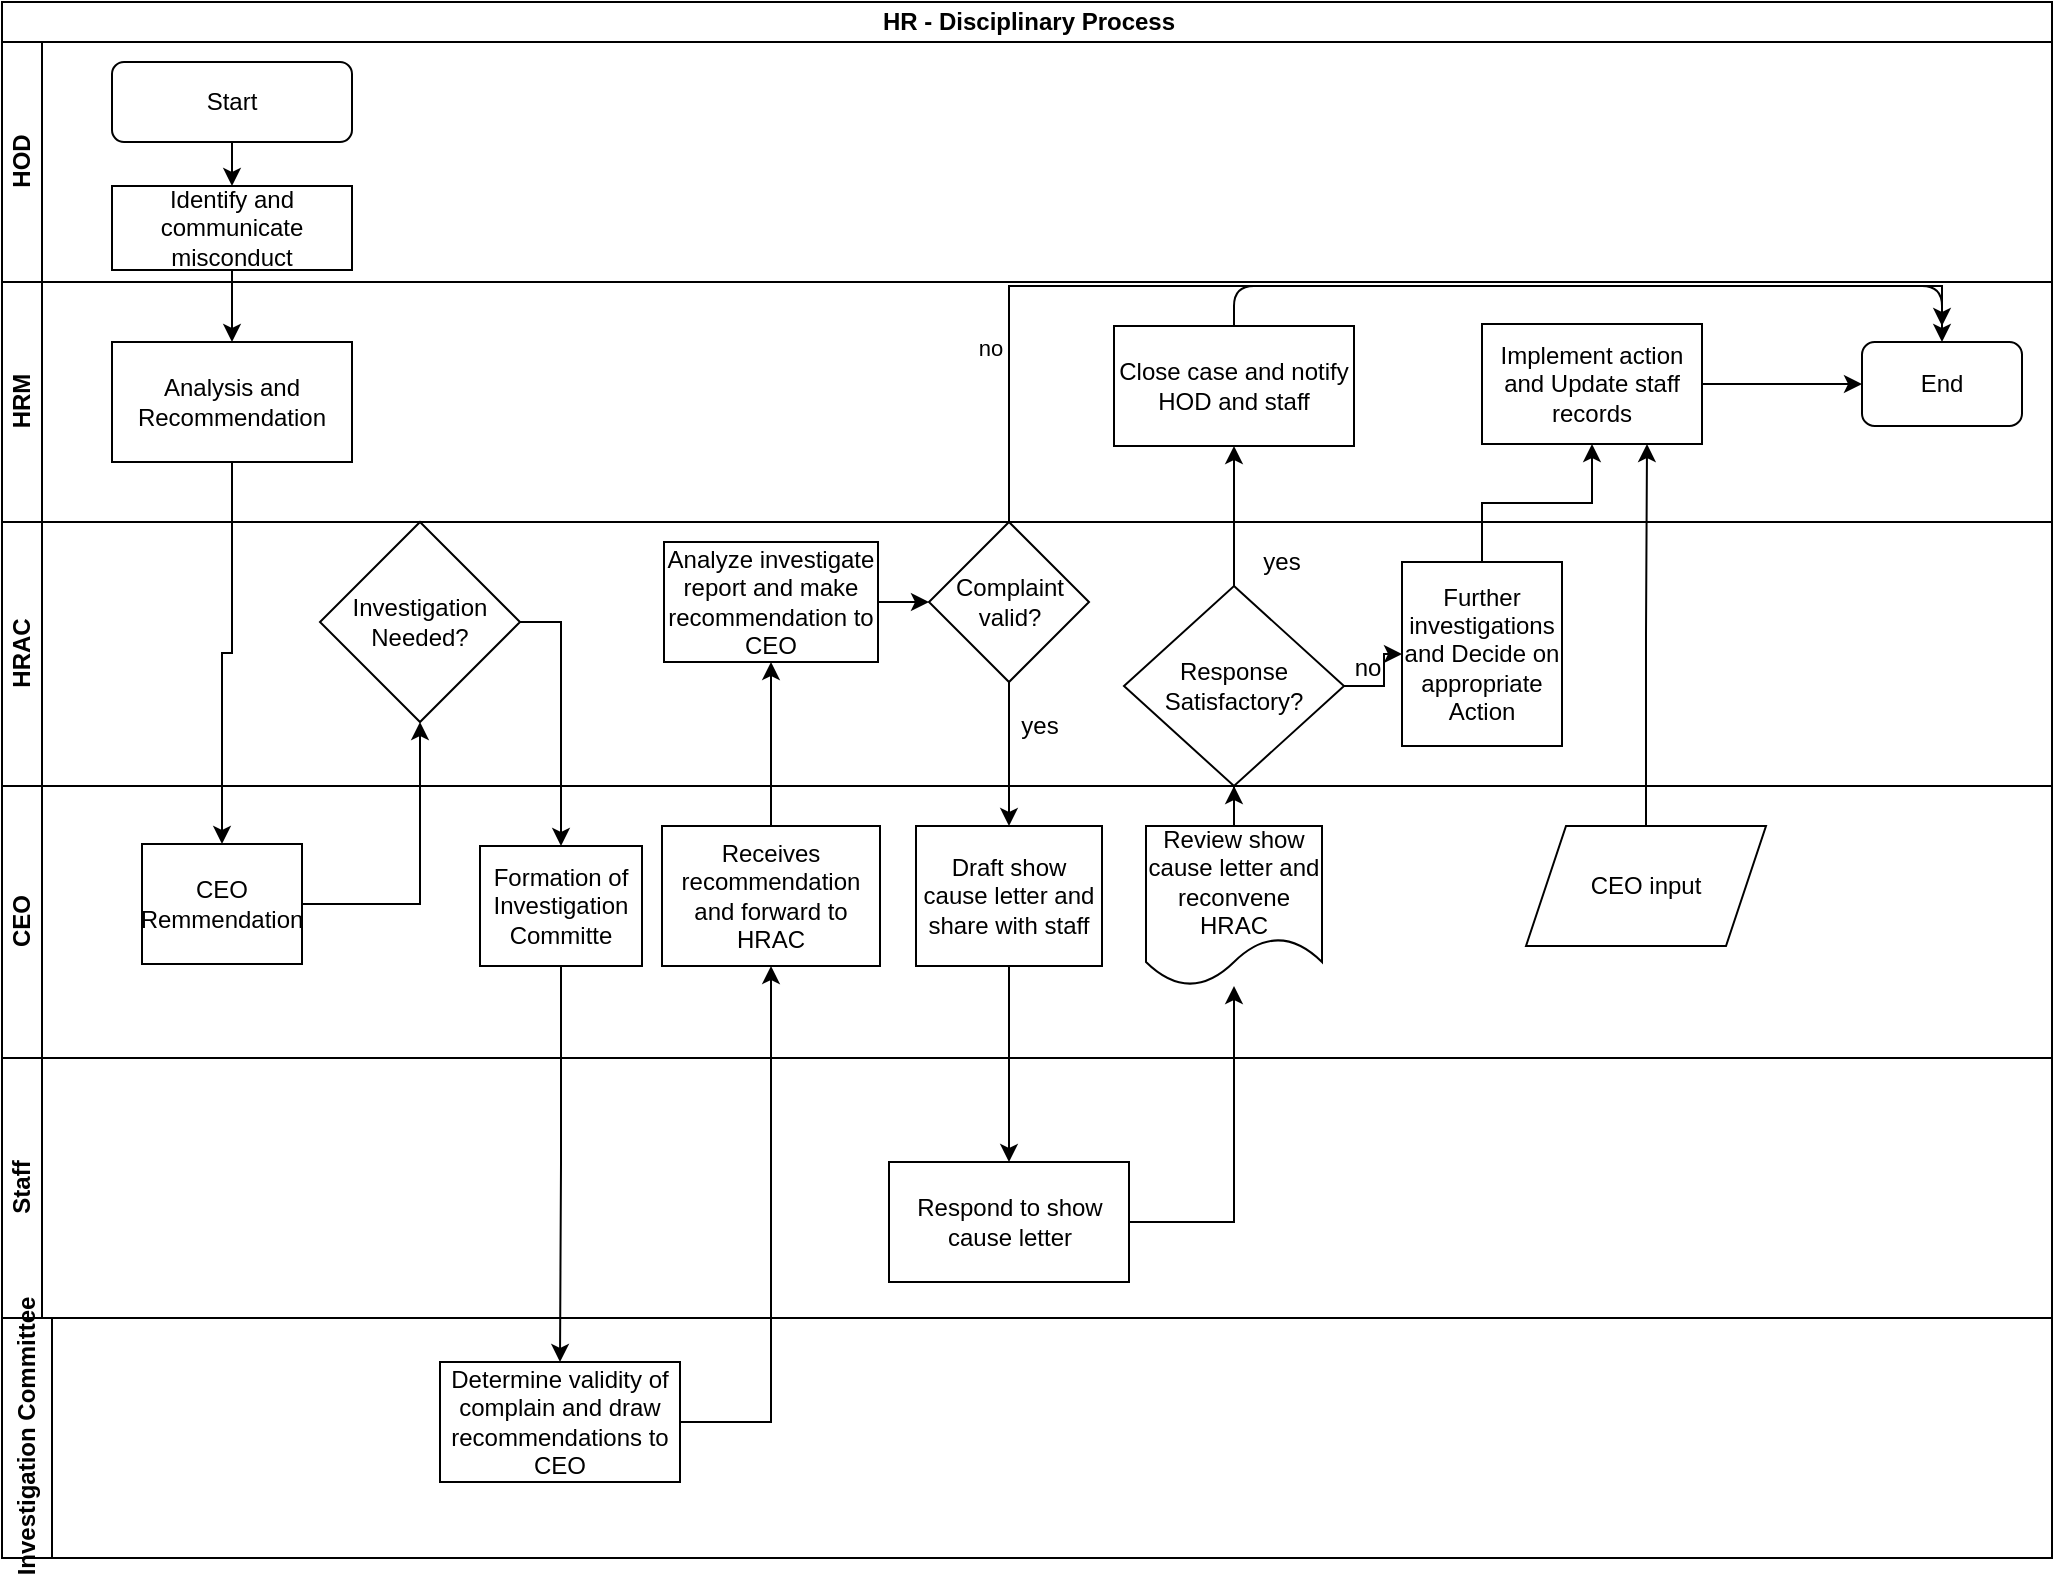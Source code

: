 <mxfile version="13.6.5" type="github">
  <diagram id="C5RBs43oDa-KdzZeNtuy" name="Page-1">
    <mxGraphModel dx="1038" dy="547" grid="1" gridSize="10" guides="1" tooltips="1" connect="1" arrows="1" fold="1" page="1" pageScale="1" pageWidth="1169" pageHeight="827" math="0" shadow="0">
      <root>
        <mxCell id="WIyWlLk6GJQsqaUBKTNV-0" />
        <mxCell id="WIyWlLk6GJQsqaUBKTNV-1" parent="WIyWlLk6GJQsqaUBKTNV-0" />
        <mxCell id="HbI65TitRnQSJaxx7sDL-0" value="HR - Disciplinary Process" style="swimlane;html=1;childLayout=stackLayout;resizeParent=1;resizeParentMax=0;horizontal=1;startSize=20;horizontalStack=0;" vertex="1" parent="WIyWlLk6GJQsqaUBKTNV-1">
          <mxGeometry x="100" y="38" width="1025" height="778" as="geometry" />
        </mxCell>
        <mxCell id="HbI65TitRnQSJaxx7sDL-1" value="HOD" style="swimlane;html=1;startSize=20;horizontal=0;" vertex="1" parent="HbI65TitRnQSJaxx7sDL-0">
          <mxGeometry y="20" width="1025" height="120" as="geometry" />
        </mxCell>
        <mxCell id="HbI65TitRnQSJaxx7sDL-13" value="Start" style="rounded=1;whiteSpace=wrap;html=1;" vertex="1" parent="HbI65TitRnQSJaxx7sDL-1">
          <mxGeometry x="55" y="10" width="120" height="40" as="geometry" />
        </mxCell>
        <mxCell id="HbI65TitRnQSJaxx7sDL-14" value="Identify and communicate misconduct" style="rounded=0;whiteSpace=wrap;html=1;" vertex="1" parent="HbI65TitRnQSJaxx7sDL-1">
          <mxGeometry x="55" y="72" width="120" height="42" as="geometry" />
        </mxCell>
        <mxCell id="HbI65TitRnQSJaxx7sDL-43" value="" style="endArrow=classic;html=1;exitX=0.5;exitY=1;exitDx=0;exitDy=0;" edge="1" parent="HbI65TitRnQSJaxx7sDL-1" source="HbI65TitRnQSJaxx7sDL-13" target="HbI65TitRnQSJaxx7sDL-14">
          <mxGeometry width="50" height="50" relative="1" as="geometry">
            <mxPoint x="510" y="242" as="sourcePoint" />
            <mxPoint x="560" y="192" as="targetPoint" />
          </mxGeometry>
        </mxCell>
        <mxCell id="HbI65TitRnQSJaxx7sDL-2" value="HRM" style="swimlane;html=1;startSize=20;horizontal=0;" vertex="1" parent="HbI65TitRnQSJaxx7sDL-0">
          <mxGeometry y="140" width="1025" height="120" as="geometry" />
        </mxCell>
        <mxCell id="HbI65TitRnQSJaxx7sDL-52" value="Implement action and Update staff records" style="whiteSpace=wrap;html=1;rounded=0;" vertex="1" parent="HbI65TitRnQSJaxx7sDL-2">
          <mxGeometry x="740" y="21" width="110" height="60" as="geometry" />
        </mxCell>
        <mxCell id="HbI65TitRnQSJaxx7sDL-17" value="Analysis and Recommendation" style="rounded=0;whiteSpace=wrap;html=1;" vertex="1" parent="HbI65TitRnQSJaxx7sDL-2">
          <mxGeometry x="55" y="30" width="120" height="60" as="geometry" />
        </mxCell>
        <mxCell id="HbI65TitRnQSJaxx7sDL-46" value="Close case and notify HOD and staff" style="whiteSpace=wrap;html=1;rounded=0;" vertex="1" parent="HbI65TitRnQSJaxx7sDL-2">
          <mxGeometry x="556" y="22" width="120" height="60" as="geometry" />
        </mxCell>
        <mxCell id="HbI65TitRnQSJaxx7sDL-48" value="End" style="rounded=1;whiteSpace=wrap;html=1;" vertex="1" parent="HbI65TitRnQSJaxx7sDL-2">
          <mxGeometry x="930" y="30" width="80" height="42" as="geometry" />
        </mxCell>
        <mxCell id="HbI65TitRnQSJaxx7sDL-49" value="" style="endArrow=classic;html=1;entryX=0.5;entryY=0;entryDx=0;entryDy=0;exitX=0.5;exitY=0;exitDx=0;exitDy=0;" edge="1" parent="HbI65TitRnQSJaxx7sDL-2" source="HbI65TitRnQSJaxx7sDL-46" target="HbI65TitRnQSJaxx7sDL-48">
          <mxGeometry width="50" height="50" relative="1" as="geometry">
            <mxPoint x="500" y="192" as="sourcePoint" />
            <mxPoint x="550" y="142" as="targetPoint" />
            <Array as="points">
              <mxPoint x="616" y="2" />
              <mxPoint x="970" y="2" />
            </Array>
          </mxGeometry>
        </mxCell>
        <mxCell id="HbI65TitRnQSJaxx7sDL-57" value="" style="edgeStyle=orthogonalEdgeStyle;rounded=0;orthogonalLoop=1;jettySize=auto;html=1;entryX=0;entryY=0.5;entryDx=0;entryDy=0;" edge="1" parent="HbI65TitRnQSJaxx7sDL-2" source="HbI65TitRnQSJaxx7sDL-52" target="HbI65TitRnQSJaxx7sDL-48">
          <mxGeometry relative="1" as="geometry">
            <mxPoint x="910" y="52" as="targetPoint" />
          </mxGeometry>
        </mxCell>
        <mxCell id="HbI65TitRnQSJaxx7sDL-3" value="HRAC" style="swimlane;html=1;startSize=20;horizontal=0;" vertex="1" parent="HbI65TitRnQSJaxx7sDL-0">
          <mxGeometry y="260" width="1025" height="132" as="geometry" />
        </mxCell>
        <mxCell id="HbI65TitRnQSJaxx7sDL-35" value="Complaint valid?" style="rhombus;whiteSpace=wrap;html=1;rounded=0;" vertex="1" parent="HbI65TitRnQSJaxx7sDL-3">
          <mxGeometry x="463.5" width="80" height="80" as="geometry" />
        </mxCell>
        <mxCell id="HbI65TitRnQSJaxx7sDL-25" value="Investigation Needed?" style="rhombus;whiteSpace=wrap;html=1;rounded=0;" vertex="1" parent="HbI65TitRnQSJaxx7sDL-3">
          <mxGeometry x="159" width="100" height="100" as="geometry" />
        </mxCell>
        <mxCell id="HbI65TitRnQSJaxx7sDL-33" value="Analyze investigate report and make recommendation to CEO" style="whiteSpace=wrap;html=1;rounded=0;" vertex="1" parent="HbI65TitRnQSJaxx7sDL-3">
          <mxGeometry x="331" y="10" width="107" height="60" as="geometry" />
        </mxCell>
        <mxCell id="HbI65TitRnQSJaxx7sDL-36" value="" style="edgeStyle=orthogonalEdgeStyle;rounded=0;orthogonalLoop=1;jettySize=auto;html=1;" edge="1" parent="HbI65TitRnQSJaxx7sDL-3" source="HbI65TitRnQSJaxx7sDL-33" target="HbI65TitRnQSJaxx7sDL-35">
          <mxGeometry relative="1" as="geometry" />
        </mxCell>
        <mxCell id="HbI65TitRnQSJaxx7sDL-50" value="Further investigations and Decide on appropriate Action" style="whiteSpace=wrap;html=1;rounded=0;" vertex="1" parent="HbI65TitRnQSJaxx7sDL-3">
          <mxGeometry x="700" y="20" width="80" height="92" as="geometry" />
        </mxCell>
        <mxCell id="HbI65TitRnQSJaxx7sDL-44" value="Response Satisfactory?" style="rhombus;whiteSpace=wrap;html=1;rounded=0;" vertex="1" parent="HbI65TitRnQSJaxx7sDL-3">
          <mxGeometry x="561" y="32" width="110" height="100" as="geometry" />
        </mxCell>
        <mxCell id="HbI65TitRnQSJaxx7sDL-51" value="" style="edgeStyle=orthogonalEdgeStyle;rounded=0;orthogonalLoop=1;jettySize=auto;html=1;" edge="1" parent="HbI65TitRnQSJaxx7sDL-3" source="HbI65TitRnQSJaxx7sDL-44" target="HbI65TitRnQSJaxx7sDL-50">
          <mxGeometry relative="1" as="geometry" />
        </mxCell>
        <mxCell id="HbI65TitRnQSJaxx7sDL-61" value="yes" style="text;html=1;strokeColor=none;fillColor=none;align=center;verticalAlign=middle;whiteSpace=wrap;rounded=0;" vertex="1" parent="HbI65TitRnQSJaxx7sDL-3">
          <mxGeometry x="620" y="10" width="40" height="20" as="geometry" />
        </mxCell>
        <mxCell id="HbI65TitRnQSJaxx7sDL-62" value="yes" style="text;html=1;strokeColor=none;fillColor=none;align=center;verticalAlign=middle;whiteSpace=wrap;rounded=0;" vertex="1" parent="HbI65TitRnQSJaxx7sDL-3">
          <mxGeometry x="499" y="92" width="40" height="20" as="geometry" />
        </mxCell>
        <mxCell id="HbI65TitRnQSJaxx7sDL-68" value="no" style="text;html=1;strokeColor=none;fillColor=none;align=center;verticalAlign=middle;whiteSpace=wrap;rounded=0;" vertex="1" parent="HbI65TitRnQSJaxx7sDL-3">
          <mxGeometry x="663" y="63" width="40" height="20" as="geometry" />
        </mxCell>
        <mxCell id="HbI65TitRnQSJaxx7sDL-4" value="CEO" style="swimlane;html=1;startSize=20;horizontal=0;" vertex="1" parent="HbI65TitRnQSJaxx7sDL-0">
          <mxGeometry y="392" width="1025" height="136" as="geometry" />
        </mxCell>
        <mxCell id="HbI65TitRnQSJaxx7sDL-41" value="Review show cause letter and reconvene HRAC" style="shape=document;whiteSpace=wrap;html=1;boundedLbl=1;rounded=0;" vertex="1" parent="HbI65TitRnQSJaxx7sDL-4">
          <mxGeometry x="572" y="20" width="88" height="80" as="geometry" />
        </mxCell>
        <mxCell id="HbI65TitRnQSJaxx7sDL-37" value="Draft show cause letter and share with staff" style="whiteSpace=wrap;html=1;rounded=0;" vertex="1" parent="HbI65TitRnQSJaxx7sDL-4">
          <mxGeometry x="457" y="20" width="93" height="70" as="geometry" />
        </mxCell>
        <mxCell id="HbI65TitRnQSJaxx7sDL-31" value="Receives recommendation and forward to HRAC" style="whiteSpace=wrap;html=1;rounded=0;" vertex="1" parent="HbI65TitRnQSJaxx7sDL-4">
          <mxGeometry x="330" y="20" width="109" height="70" as="geometry" />
        </mxCell>
        <mxCell id="HbI65TitRnQSJaxx7sDL-21" value="CEO Remmendation" style="rounded=0;whiteSpace=wrap;html=1;" vertex="1" parent="HbI65TitRnQSJaxx7sDL-4">
          <mxGeometry x="70" y="29" width="80" height="60" as="geometry" />
        </mxCell>
        <mxCell id="HbI65TitRnQSJaxx7sDL-27" value="Formation of Investigation Committe" style="whiteSpace=wrap;html=1;rounded=0;" vertex="1" parent="HbI65TitRnQSJaxx7sDL-4">
          <mxGeometry x="239" y="30" width="81" height="60" as="geometry" />
        </mxCell>
        <mxCell id="HbI65TitRnQSJaxx7sDL-58" value="CEO input" style="shape=parallelogram;perimeter=parallelogramPerimeter;whiteSpace=wrap;html=1;fixedSize=1;" vertex="1" parent="HbI65TitRnQSJaxx7sDL-4">
          <mxGeometry x="762" y="20" width="120" height="60" as="geometry" />
        </mxCell>
        <mxCell id="HbI65TitRnQSJaxx7sDL-5" value="Staff" style="swimlane;html=1;startSize=20;horizontal=0;" vertex="1" parent="HbI65TitRnQSJaxx7sDL-0">
          <mxGeometry y="528" width="1025" height="130" as="geometry" />
        </mxCell>
        <mxCell id="HbI65TitRnQSJaxx7sDL-39" value="Respond to show cause letter" style="whiteSpace=wrap;html=1;rounded=0;" vertex="1" parent="HbI65TitRnQSJaxx7sDL-5">
          <mxGeometry x="443.5" y="52" width="120" height="60" as="geometry" />
        </mxCell>
        <mxCell id="HbI65TitRnQSJaxx7sDL-12" value="Investigation Committee" style="swimlane;html=1;startSize=25;horizontal=0;" vertex="1" parent="HbI65TitRnQSJaxx7sDL-0">
          <mxGeometry y="658" width="1025" height="120" as="geometry" />
        </mxCell>
        <mxCell id="HbI65TitRnQSJaxx7sDL-29" value="Determine validity of complain and draw recommendations to CEO" style="whiteSpace=wrap;html=1;rounded=0;" vertex="1" parent="HbI65TitRnQSJaxx7sDL-12">
          <mxGeometry x="219" y="22" width="120" height="60" as="geometry" />
        </mxCell>
        <mxCell id="HbI65TitRnQSJaxx7sDL-18" value="" style="edgeStyle=orthogonalEdgeStyle;rounded=0;orthogonalLoop=1;jettySize=auto;html=1;" edge="1" parent="HbI65TitRnQSJaxx7sDL-0" source="HbI65TitRnQSJaxx7sDL-14" target="HbI65TitRnQSJaxx7sDL-17">
          <mxGeometry relative="1" as="geometry" />
        </mxCell>
        <mxCell id="HbI65TitRnQSJaxx7sDL-22" value="" style="edgeStyle=orthogonalEdgeStyle;rounded=0;orthogonalLoop=1;jettySize=auto;html=1;" edge="1" parent="HbI65TitRnQSJaxx7sDL-0" source="HbI65TitRnQSJaxx7sDL-17" target="HbI65TitRnQSJaxx7sDL-21">
          <mxGeometry relative="1" as="geometry" />
        </mxCell>
        <mxCell id="HbI65TitRnQSJaxx7sDL-26" value="" style="edgeStyle=orthogonalEdgeStyle;rounded=0;orthogonalLoop=1;jettySize=auto;html=1;exitX=1;exitY=0.5;exitDx=0;exitDy=0;" edge="1" parent="HbI65TitRnQSJaxx7sDL-0" source="HbI65TitRnQSJaxx7sDL-21" target="HbI65TitRnQSJaxx7sDL-25">
          <mxGeometry relative="1" as="geometry">
            <mxPoint x="129" y="439" as="sourcePoint" />
          </mxGeometry>
        </mxCell>
        <mxCell id="HbI65TitRnQSJaxx7sDL-28" value="" style="edgeStyle=orthogonalEdgeStyle;rounded=0;orthogonalLoop=1;jettySize=auto;html=1;exitX=1;exitY=0.5;exitDx=0;exitDy=0;" edge="1" parent="HbI65TitRnQSJaxx7sDL-0" source="HbI65TitRnQSJaxx7sDL-25" target="HbI65TitRnQSJaxx7sDL-27">
          <mxGeometry relative="1" as="geometry" />
        </mxCell>
        <mxCell id="HbI65TitRnQSJaxx7sDL-30" value="" style="edgeStyle=orthogonalEdgeStyle;rounded=0;orthogonalLoop=1;jettySize=auto;html=1;" edge="1" parent="HbI65TitRnQSJaxx7sDL-0" source="HbI65TitRnQSJaxx7sDL-27" target="HbI65TitRnQSJaxx7sDL-29">
          <mxGeometry relative="1" as="geometry" />
        </mxCell>
        <mxCell id="HbI65TitRnQSJaxx7sDL-32" value="" style="edgeStyle=orthogonalEdgeStyle;rounded=0;orthogonalLoop=1;jettySize=auto;html=1;exitX=1;exitY=0.5;exitDx=0;exitDy=0;" edge="1" parent="HbI65TitRnQSJaxx7sDL-0" source="HbI65TitRnQSJaxx7sDL-29" target="HbI65TitRnQSJaxx7sDL-31">
          <mxGeometry relative="1" as="geometry" />
        </mxCell>
        <mxCell id="HbI65TitRnQSJaxx7sDL-34" value="" style="edgeStyle=orthogonalEdgeStyle;rounded=0;orthogonalLoop=1;jettySize=auto;html=1;" edge="1" parent="HbI65TitRnQSJaxx7sDL-0" source="HbI65TitRnQSJaxx7sDL-31" target="HbI65TitRnQSJaxx7sDL-33">
          <mxGeometry relative="1" as="geometry" />
        </mxCell>
        <mxCell id="HbI65TitRnQSJaxx7sDL-38" value="" style="edgeStyle=orthogonalEdgeStyle;rounded=0;orthogonalLoop=1;jettySize=auto;html=1;" edge="1" parent="HbI65TitRnQSJaxx7sDL-0" source="HbI65TitRnQSJaxx7sDL-35" target="HbI65TitRnQSJaxx7sDL-37">
          <mxGeometry relative="1" as="geometry" />
        </mxCell>
        <mxCell id="HbI65TitRnQSJaxx7sDL-40" value="" style="edgeStyle=orthogonalEdgeStyle;rounded=0;orthogonalLoop=1;jettySize=auto;html=1;" edge="1" parent="HbI65TitRnQSJaxx7sDL-0" source="HbI65TitRnQSJaxx7sDL-37" target="HbI65TitRnQSJaxx7sDL-39">
          <mxGeometry relative="1" as="geometry" />
        </mxCell>
        <mxCell id="HbI65TitRnQSJaxx7sDL-42" value="" style="edgeStyle=orthogonalEdgeStyle;rounded=0;orthogonalLoop=1;jettySize=auto;html=1;" edge="1" parent="HbI65TitRnQSJaxx7sDL-0" source="HbI65TitRnQSJaxx7sDL-39" target="HbI65TitRnQSJaxx7sDL-41">
          <mxGeometry relative="1" as="geometry" />
        </mxCell>
        <mxCell id="HbI65TitRnQSJaxx7sDL-45" value="" style="edgeStyle=orthogonalEdgeStyle;rounded=0;orthogonalLoop=1;jettySize=auto;html=1;" edge="1" parent="HbI65TitRnQSJaxx7sDL-0" source="HbI65TitRnQSJaxx7sDL-41" target="HbI65TitRnQSJaxx7sDL-44">
          <mxGeometry relative="1" as="geometry" />
        </mxCell>
        <mxCell id="HbI65TitRnQSJaxx7sDL-47" value="" style="edgeStyle=orthogonalEdgeStyle;rounded=0;orthogonalLoop=1;jettySize=auto;html=1;" edge="1" parent="HbI65TitRnQSJaxx7sDL-0" source="HbI65TitRnQSJaxx7sDL-44" target="HbI65TitRnQSJaxx7sDL-46">
          <mxGeometry relative="1" as="geometry" />
        </mxCell>
        <mxCell id="HbI65TitRnQSJaxx7sDL-53" value="" style="edgeStyle=orthogonalEdgeStyle;rounded=0;orthogonalLoop=1;jettySize=auto;html=1;" edge="1" parent="HbI65TitRnQSJaxx7sDL-0" source="HbI65TitRnQSJaxx7sDL-50" target="HbI65TitRnQSJaxx7sDL-52">
          <mxGeometry relative="1" as="geometry" />
        </mxCell>
        <mxCell id="HbI65TitRnQSJaxx7sDL-60" value="" style="edgeStyle=orthogonalEdgeStyle;rounded=0;orthogonalLoop=1;jettySize=auto;html=1;entryX=0.75;entryY=1;entryDx=0;entryDy=0;" edge="1" parent="HbI65TitRnQSJaxx7sDL-0" source="HbI65TitRnQSJaxx7sDL-58" target="HbI65TitRnQSJaxx7sDL-52">
          <mxGeometry relative="1" as="geometry">
            <mxPoint x="840" y="332" as="targetPoint" />
          </mxGeometry>
        </mxCell>
        <mxCell id="HbI65TitRnQSJaxx7sDL-65" value="" style="edgeStyle=orthogonalEdgeStyle;rounded=0;orthogonalLoop=1;jettySize=auto;html=1;" edge="1" parent="HbI65TitRnQSJaxx7sDL-0" source="HbI65TitRnQSJaxx7sDL-35">
          <mxGeometry relative="1" as="geometry">
            <mxPoint x="970" y="162" as="targetPoint" />
            <Array as="points">
              <mxPoint x="504" y="142" />
              <mxPoint x="970" y="142" />
            </Array>
          </mxGeometry>
        </mxCell>
        <mxCell id="HbI65TitRnQSJaxx7sDL-67" value="no" style="edgeLabel;html=1;align=center;verticalAlign=middle;resizable=0;points=[];" vertex="1" connectable="0" parent="HbI65TitRnQSJaxx7sDL-65">
          <mxGeometry x="-0.712" y="6" relative="1" as="geometry">
            <mxPoint x="-4" as="offset" />
          </mxGeometry>
        </mxCell>
      </root>
    </mxGraphModel>
  </diagram>
</mxfile>
